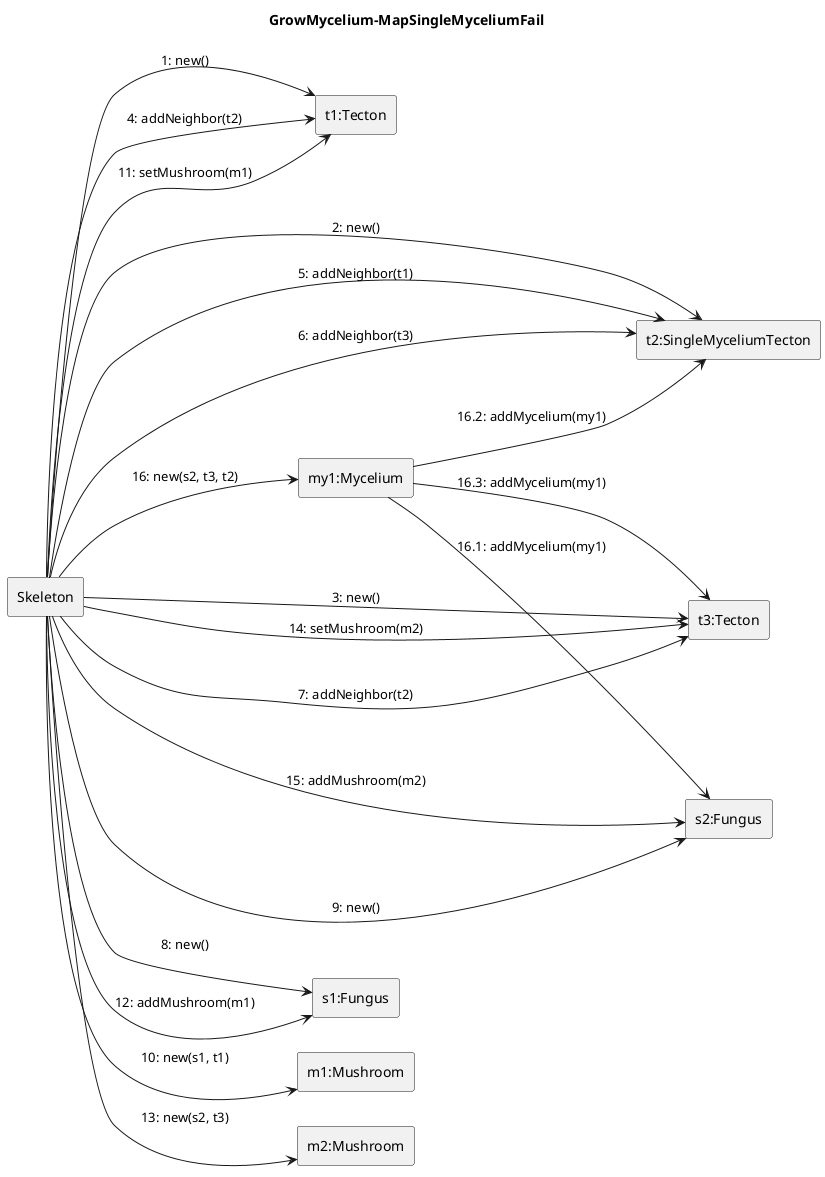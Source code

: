 @startuml Grow-mycelium/map-singlemycelium-fail 
left to right direction
title GrowMycelium-MapSingleMyceliumFail

rectangle Skeleton

rectangle "t1:Tecton" as t1
rectangle "t2:SingleMyceliumTecton" as t2
rectangle "t3:Tecton" as t3
rectangle "s1:Fungus" as s1
rectangle "s2:Fungus" as s2
rectangle "m1:Mushroom" as m1
rectangle "m2:Mushroom" as m2
rectangle "my1:Mycelium" as my1

'create tectons
Skeleton --> t1 : 1: new()
Skeleton --> t2 : 2: new()
Skeleton --> t3 : 3: new()
Skeleton --> t1 : 4: addNeighbor(t2)
Skeleton --> t2 : 5: addNeighbor(t1)
Skeleton --> t2 : 6: addNeighbor(t3)
Skeleton --> t3 : 7: addNeighbor(t2)
'create species
Skeleton --> s1 : 8: new()
Skeleton --> s2 : 9: new()
'create mushrooms
Skeleton --> m1 : 10: new(s1, t1)
Skeleton --> t1 : 11: setMushroom(m1)
Skeleton --> s1 : 12: addMushroom(m1)
Skeleton --> m2 : 13: new(s2, t3)
Skeleton --> t3 : 14: setMushroom(m2)
Skeleton --> s2 : 15: addMushroom(m2)
'add mycelium
Skeleton --> my1 : 16: new(s2, t3, t2)
my1 --> s2 : 16.1: addMycelium(my1)
my1 --> t2 : 16.2: addMycelium(my1)
my1 --> t3 : 16.3: addMycelium(my1)

@enduml